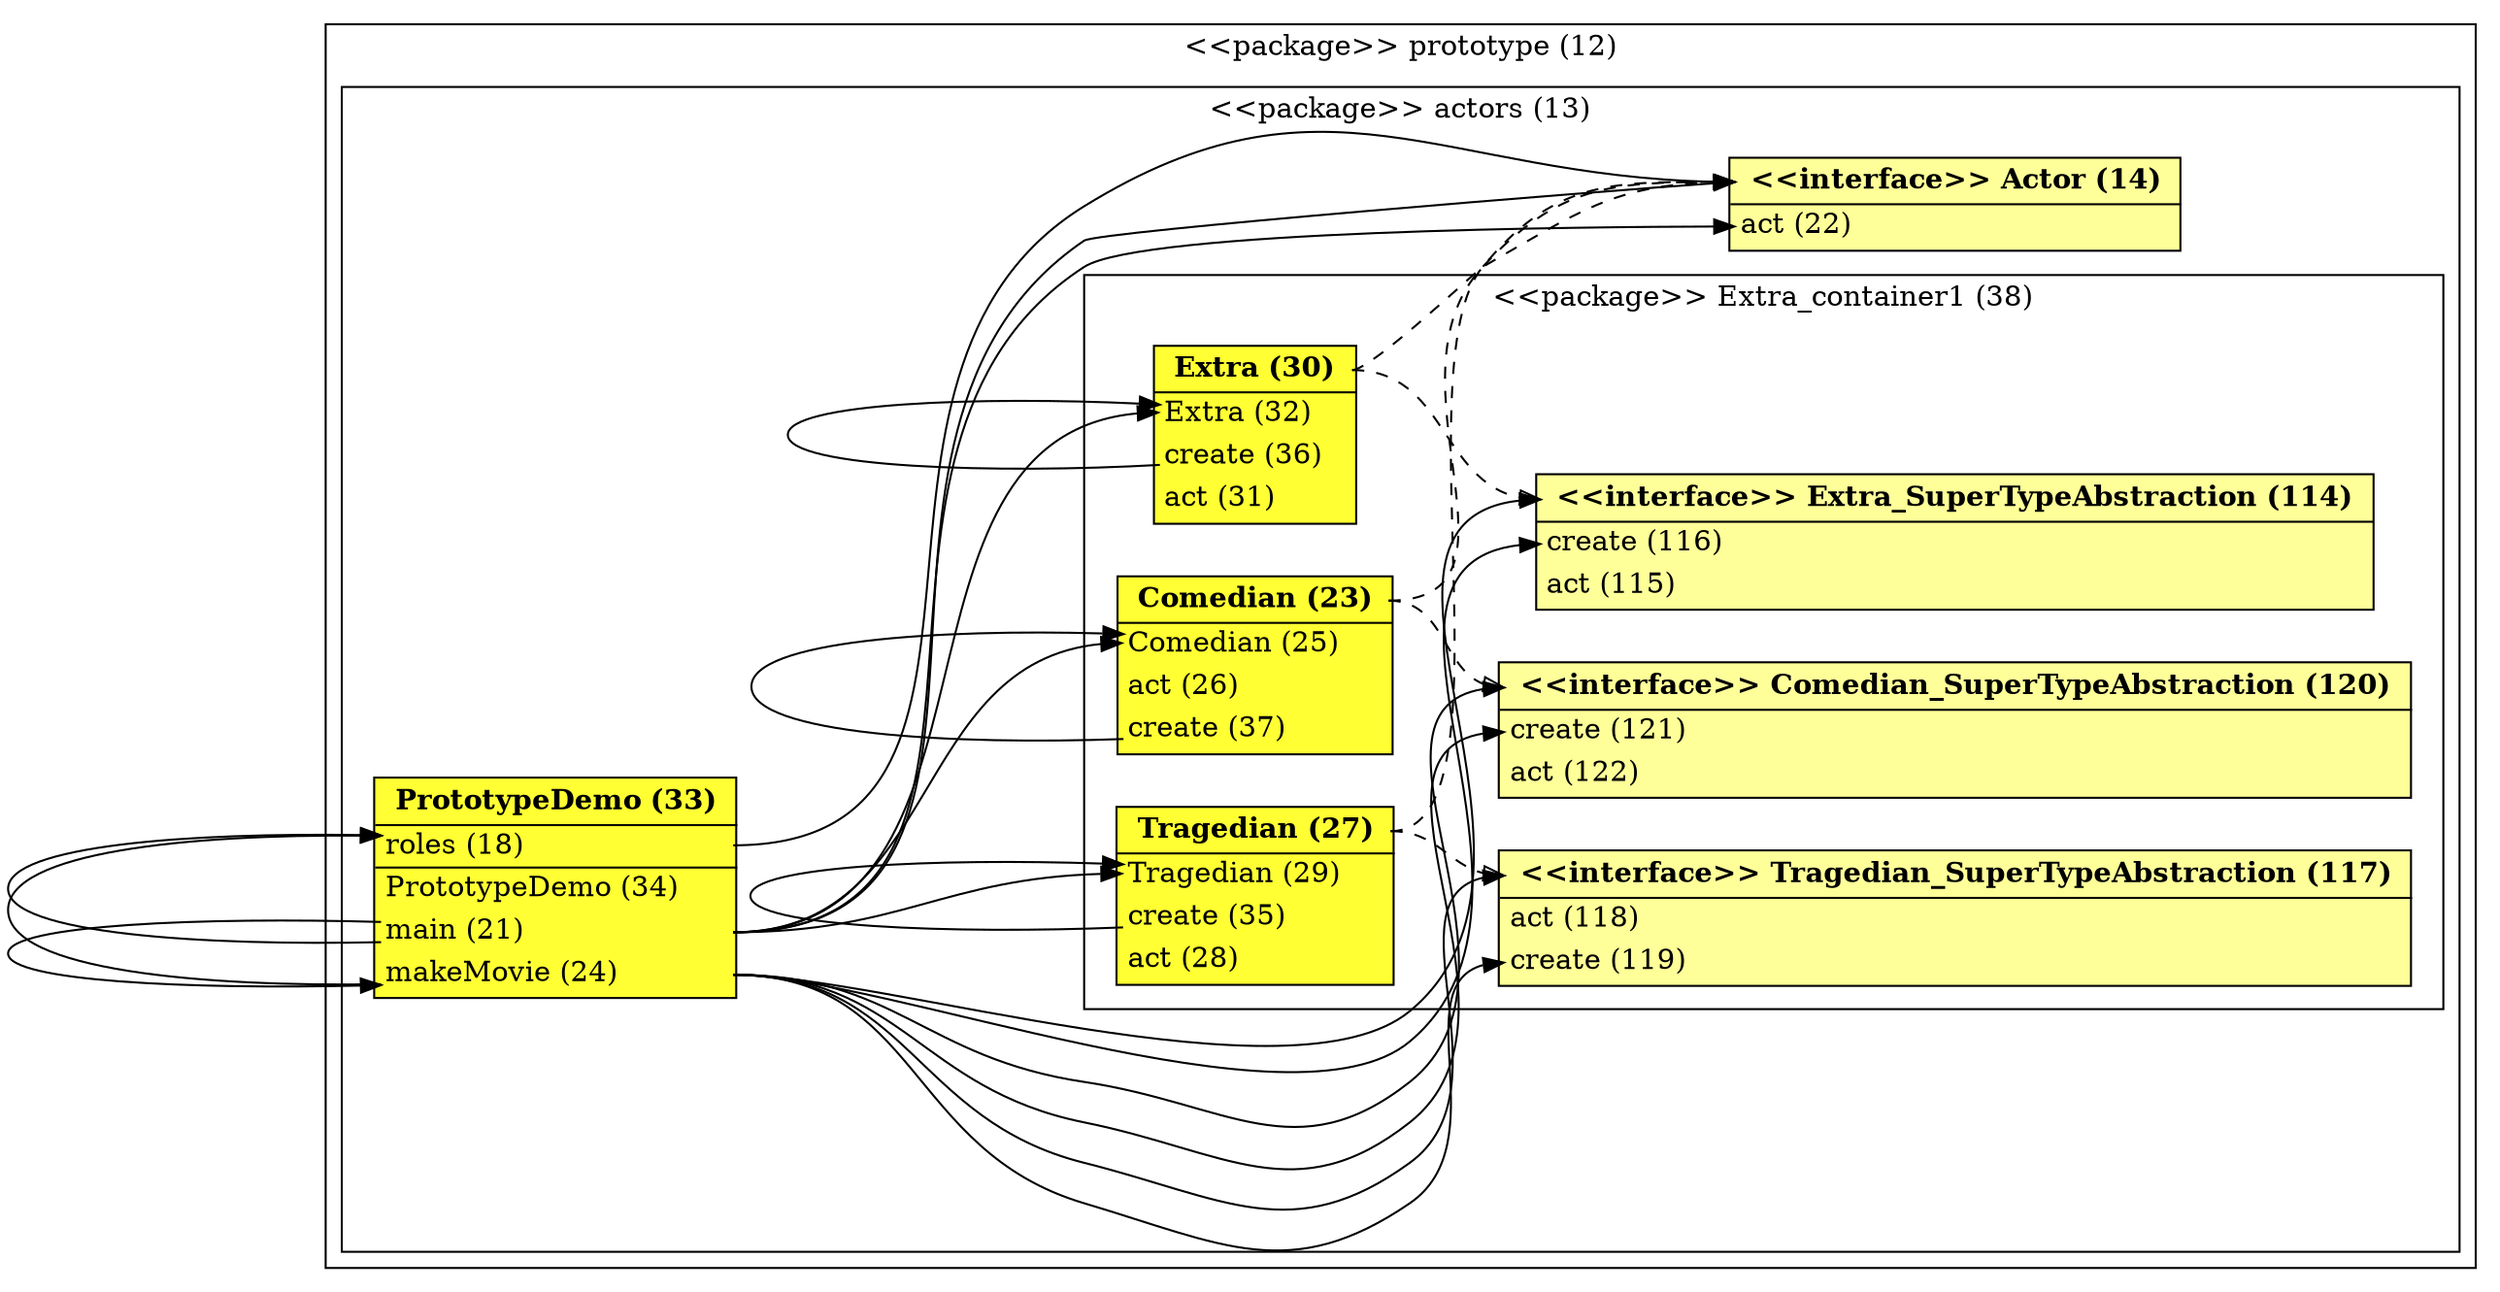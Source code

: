 digraph G{
rankdir=LR; ranksep=equally; compound=true
subgraph cluster12 {
label="&lt;&lt;package&gt;&gt; prototype (12)";
color=black;
subgraph cluster13 {
label="&lt;&lt;package&gt;&gt; actors (13)";
color=black;
33 [ label = <<TABLE BGCOLOR="#FFFF33"> <TR> <TD PORT="33" BORDER="0"> <B>PrototypeDemo (33) </B></TD></TR>
<HR/>
<TR><TD PORT="18" ALIGN="LEFT" BORDER="0">roles (18)</TD></TR>
<HR/>
<TR><TD PORT="34" ALIGN="LEFT" BORDER="0">PrototypeDemo (34)</TD></TR>
<TR><TD PORT="21" ALIGN="LEFT" BORDER="0">main (21)</TD></TR>
<TR><TD PORT="24" ALIGN="LEFT" BORDER="0">makeMovie (24)</TD></TR>
</TABLE>>, shape = "none" ];
subgraph cluster38 {
label="&lt;&lt;package&gt;&gt; Extra_container1 (38)";
color=black;
30 [ label = <<TABLE BGCOLOR="#FFFF33"> <TR> <TD PORT="30" BORDER="0"> <B>Extra (30) </B></TD></TR>
<HR/>
<TR><TD PORT="32" ALIGN="LEFT" BORDER="0">Extra (32)</TD></TR>
<TR><TD PORT="36" ALIGN="LEFT" BORDER="0">create (36)</TD></TR>
<TR><TD PORT="31" ALIGN="LEFT" BORDER="0">act (31)</TD></TR>
</TABLE>>, shape = "none" ];
120 [ label = <<TABLE BGCOLOR="#FFFF99"> <TR> <TD PORT="120" BORDER="0"> <B>&lt;&lt;interface&gt;&gt; Comedian_SuperTypeAbstraction (120) </B></TD></TR>
<HR/>
<TR><TD PORT="121" ALIGN="LEFT" BORDER="0">create (121)</TD></TR>
<TR><TD PORT="122" ALIGN="LEFT" BORDER="0">act (122)</TD></TR>
</TABLE>>, shape = "none" ];
114 [ label = <<TABLE BGCOLOR="#FFFF99"> <TR> <TD PORT="114" BORDER="0"> <B>&lt;&lt;interface&gt;&gt; Extra_SuperTypeAbstraction (114) </B></TD></TR>
<HR/>
<TR><TD PORT="116" ALIGN="LEFT" BORDER="0">create (116)</TD></TR>
<TR><TD PORT="115" ALIGN="LEFT" BORDER="0">act (115)</TD></TR>
</TABLE>>, shape = "none" ];
117 [ label = <<TABLE BGCOLOR="#FFFF99"> <TR> <TD PORT="117" BORDER="0"> <B>&lt;&lt;interface&gt;&gt; Tragedian_SuperTypeAbstraction (117) </B></TD></TR>
<HR/>
<TR><TD PORT="118" ALIGN="LEFT" BORDER="0">act (118)</TD></TR>
<TR><TD PORT="119" ALIGN="LEFT" BORDER="0">create (119)</TD></TR>
</TABLE>>, shape = "none" ];
27 [ label = <<TABLE BGCOLOR="#FFFF33"> <TR> <TD PORT="27" BORDER="0"> <B>Tragedian (27) </B></TD></TR>
<HR/>
<TR><TD PORT="29" ALIGN="LEFT" BORDER="0">Tragedian (29)</TD></TR>
<TR><TD PORT="35" ALIGN="LEFT" BORDER="0">create (35)</TD></TR>
<TR><TD PORT="28" ALIGN="LEFT" BORDER="0">act (28)</TD></TR>
</TABLE>>, shape = "none" ];
23 [ label = <<TABLE BGCOLOR="#FFFF33"> <TR> <TD PORT="23" BORDER="0"> <B>Comedian (23) </B></TD></TR>
<HR/>
<TR><TD PORT="25" ALIGN="LEFT" BORDER="0">Comedian (25)</TD></TR>
<TR><TD PORT="26" ALIGN="LEFT" BORDER="0">act (26)</TD></TR>
<TR><TD PORT="37" ALIGN="LEFT" BORDER="0">create (37)</TD></TR>
</TABLE>>, shape = "none" ];
}
14 [ label = <<TABLE BGCOLOR="#FFFF99"> <TR> <TD PORT="14" BORDER="0"> <B>&lt;&lt;interface&gt;&gt; Actor (14) </B></TD></TR>
<HR/>
<TR><TD PORT="22" ALIGN="LEFT" BORDER="0">act (22)</TD></TR>
</TABLE>>, shape = "none" ];
}
}
33:21 -> 33:24[ style = bold, arrowhead = normal, color = black, penwidth = 1];
33:24 -> 33:18[ style = bold, arrowhead = normal, color = black, penwidth = 1];
33:21 -> 33:18[ style = bold, arrowhead = normal, color = black, penwidth = 1];
30:36 -> 30:32[ style = bold, arrowhead = normal, color = black, penwidth = 1];
33:21 -> 30:32[ style = bold, arrowhead = normal, color = black, penwidth = 1];
30:30 -> 114:114[ style = dashed, arrowhead = empty, color = black, penwidth = 1];
30:30 -> 14:14[ style = dashed, arrowhead = empty, color = black, penwidth = 1];
33:24 -> 120:121[ style = bold, arrowhead = normal, color = black, penwidth = 1];
33:24 -> 120:120[ style = bold, arrowhead = normal, color = black, penwidth = 1];
33:24 -> 114:116[ style = bold, arrowhead = normal, color = black, penwidth = 1];
33:24 -> 114:114[ style = bold, arrowhead = normal, color = black, penwidth = 1];
33:24 -> 117:119[ style = bold, arrowhead = normal, color = black, penwidth = 1];
33:24 -> 117:117[ style = bold, arrowhead = normal, color = black, penwidth = 1];
33:21 -> 27:29[ style = bold, arrowhead = normal, color = black, penwidth = 1];
27:35 -> 27:29[ style = bold, arrowhead = normal, color = black, penwidth = 1];
27:27 -> 117:117[ style = dashed, arrowhead = empty, color = black, penwidth = 1];
27:27 -> 14:14[ style = dashed, arrowhead = empty, color = black, penwidth = 1];
23:37 -> 23:25[ style = bold, arrowhead = normal, color = black, penwidth = 1];
33:21 -> 23:25[ style = bold, arrowhead = normal, color = black, penwidth = 1];
23:23 -> 120:120[ style = dashed, arrowhead = empty, color = black, penwidth = 1];
23:23 -> 14:14[ style = dashed, arrowhead = empty, color = black, penwidth = 1];
33:21 -> 14:22[ style = bold, arrowhead = normal, color = black, penwidth = 1];
33:18 -> 14:14[ style = bold, arrowhead = normal, color = black, penwidth = 1];
33:21 -> 14:14[ style = bold, arrowhead = normal, color = black, penwidth = 1];
}
